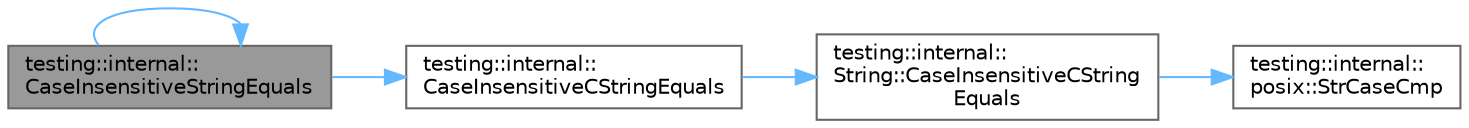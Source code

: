 digraph "testing::internal::CaseInsensitiveStringEquals"
{
 // LATEX_PDF_SIZE
  bgcolor="transparent";
  edge [fontname=Helvetica,fontsize=10,labelfontname=Helvetica,labelfontsize=10];
  node [fontname=Helvetica,fontsize=10,shape=box,height=0.2,width=0.4];
  rankdir="LR";
  Node1 [id="Node000001",label="testing::internal::\lCaseInsensitiveStringEquals",height=0.2,width=0.4,color="gray40", fillcolor="grey60", style="filled", fontcolor="black",tooltip=" "];
  Node1 -> Node2 [id="edge1_Node000001_Node000002",color="steelblue1",style="solid",tooltip=" "];
  Node2 [id="Node000002",label="testing::internal::\lCaseInsensitiveCStringEquals",height=0.2,width=0.4,color="grey40", fillcolor="white", style="filled",URL="$namespacetesting_1_1internal.html#aebfd0cd34de52d7973a5b2d03ba848cf",tooltip=" "];
  Node2 -> Node3 [id="edge2_Node000002_Node000003",color="steelblue1",style="solid",tooltip=" "];
  Node3 [id="Node000003",label="testing::internal::\lString::CaseInsensitiveCString\lEquals",height=0.2,width=0.4,color="grey40", fillcolor="white", style="filled",URL="$classtesting_1_1internal_1_1_string.html#a116ca435d63306927ba19f90a3596787",tooltip=" "];
  Node3 -> Node4 [id="edge3_Node000003_Node000004",color="steelblue1",style="solid",tooltip=" "];
  Node4 [id="Node000004",label="testing::internal::\lposix::StrCaseCmp",height=0.2,width=0.4,color="grey40", fillcolor="white", style="filled",URL="$namespacetesting_1_1internal_1_1posix.html#a1ef2385a7f8e4c706054da35967e76bd",tooltip=" "];
  Node1 -> Node1 [id="edge4_Node000001_Node000001",color="steelblue1",style="solid",tooltip=" "];
}
